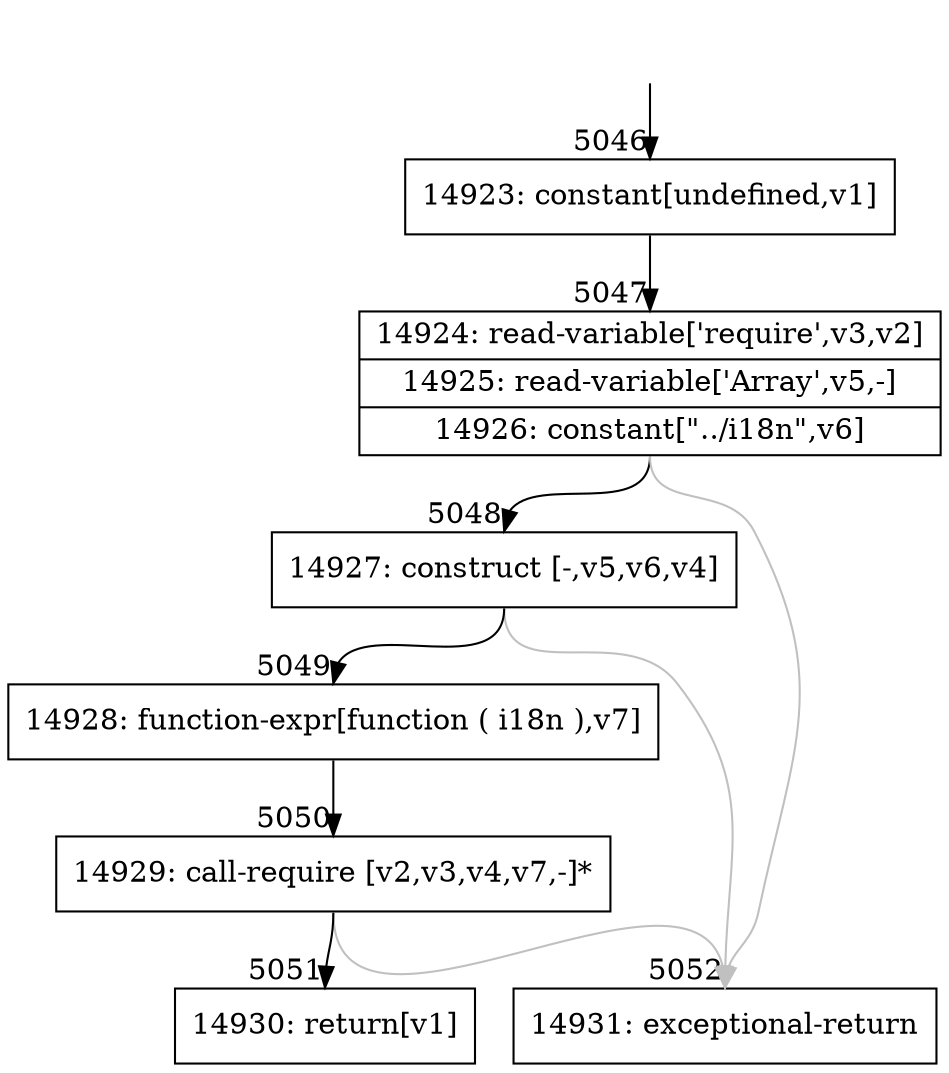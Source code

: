 digraph {
rankdir="TD"
BB_entry360[shape=none,label=""];
BB_entry360 -> BB5046 [tailport=s, headport=n, headlabel="    5046"]
BB5046 [shape=record label="{14923: constant[undefined,v1]}" ] 
BB5046 -> BB5047 [tailport=s, headport=n, headlabel="      5047"]
BB5047 [shape=record label="{14924: read-variable['require',v3,v2]|14925: read-variable['Array',v5,-]|14926: constant[\"../i18n\",v6]}" ] 
BB5047 -> BB5048 [tailport=s, headport=n, headlabel="      5048"]
BB5047 -> BB5052 [tailport=s, headport=n, color=gray, headlabel="      5052"]
BB5048 [shape=record label="{14927: construct [-,v5,v6,v4]}" ] 
BB5048 -> BB5049 [tailport=s, headport=n, headlabel="      5049"]
BB5048 -> BB5052 [tailport=s, headport=n, color=gray]
BB5049 [shape=record label="{14928: function-expr[function ( i18n ),v7]}" ] 
BB5049 -> BB5050 [tailport=s, headport=n, headlabel="      5050"]
BB5050 [shape=record label="{14929: call-require [v2,v3,v4,v7,-]*}" ] 
BB5050 -> BB5051 [tailport=s, headport=n, headlabel="      5051"]
BB5050 -> BB5052 [tailport=s, headport=n, color=gray]
BB5051 [shape=record label="{14930: return[v1]}" ] 
BB5052 [shape=record label="{14931: exceptional-return}" ] 
//#$~ 7005
}

